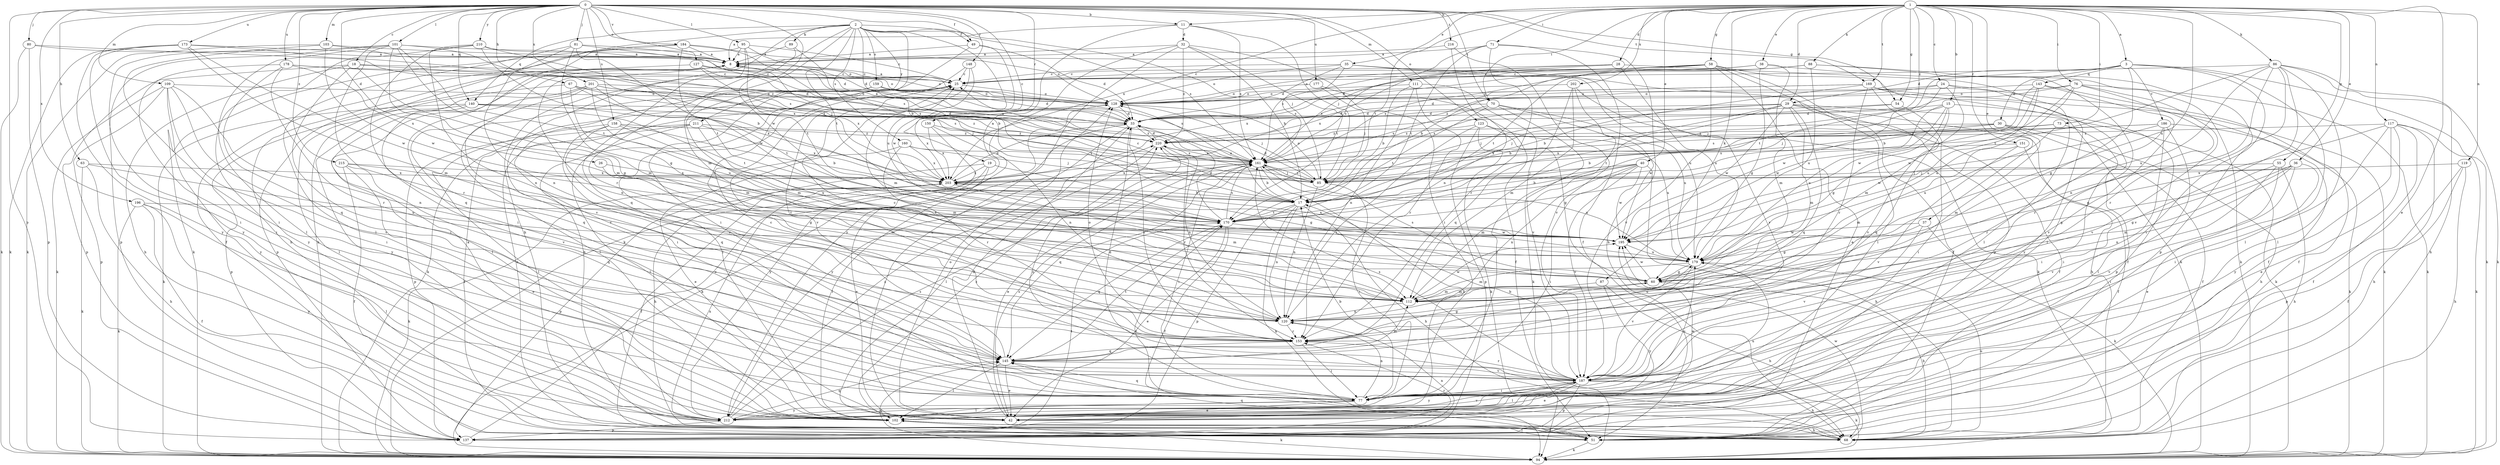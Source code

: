 strict digraph  {
0;
1;
2;
3;
8;
11;
15;
17;
18;
19;
24;
25;
26;
28;
29;
30;
32;
33;
35;
36;
37;
38;
40;
42;
49;
51;
54;
55;
58;
60;
63;
67;
68;
70;
71;
73;
76;
77;
80;
81;
85;
86;
87;
88;
89;
94;
95;
101;
102;
103;
109;
111;
112;
117;
119;
120;
123;
127;
128;
137;
140;
143;
145;
148;
150;
151;
153;
158;
159;
160;
161;
169;
170;
173;
177;
178;
179;
184;
186;
187;
195;
196;
201;
202;
203;
210;
211;
212;
215;
216;
220;
0 -> 11  [label=b];
0 -> 18  [label=c];
0 -> 19  [label=c];
0 -> 26  [label=d];
0 -> 49  [label=f];
0 -> 54  [label=g];
0 -> 63  [label=h];
0 -> 67  [label=h];
0 -> 70  [label=i];
0 -> 80  [label=j];
0 -> 81  [label=j];
0 -> 95  [label=l];
0 -> 101  [label=l];
0 -> 103  [label=m];
0 -> 109  [label=m];
0 -> 111  [label=m];
0 -> 123  [label=o];
0 -> 127  [label=o];
0 -> 137  [label=p];
0 -> 140  [label=q];
0 -> 148  [label=r];
0 -> 150  [label=r];
0 -> 158  [label=s];
0 -> 169  [label=t];
0 -> 173  [label=u];
0 -> 177  [label=u];
0 -> 178  [label=u];
0 -> 184  [label=v];
0 -> 195  [label=w];
0 -> 196  [label=x];
0 -> 201  [label=x];
0 -> 210  [label=y];
0 -> 215  [label=z];
0 -> 216  [label=z];
1 -> 3  [label=a];
1 -> 11  [label=b];
1 -> 15  [label=b];
1 -> 24  [label=c];
1 -> 28  [label=d];
1 -> 29  [label=d];
1 -> 35  [label=e];
1 -> 36  [label=e];
1 -> 37  [label=e];
1 -> 38  [label=e];
1 -> 40  [label=e];
1 -> 42  [label=e];
1 -> 54  [label=g];
1 -> 55  [label=g];
1 -> 58  [label=g];
1 -> 70  [label=i];
1 -> 71  [label=i];
1 -> 73  [label=i];
1 -> 76  [label=i];
1 -> 86  [label=k];
1 -> 87  [label=k];
1 -> 88  [label=k];
1 -> 117  [label=n];
1 -> 119  [label=n];
1 -> 151  [label=r];
1 -> 169  [label=t];
1 -> 170  [label=t];
1 -> 179  [label=u];
1 -> 202  [label=x];
1 -> 203  [label=x];
1 -> 220  [label=z];
2 -> 17  [label=b];
2 -> 49  [label=f];
2 -> 68  [label=h];
2 -> 85  [label=j];
2 -> 89  [label=k];
2 -> 94  [label=k];
2 -> 112  [label=m];
2 -> 120  [label=n];
2 -> 140  [label=q];
2 -> 153  [label=r];
2 -> 159  [label=s];
2 -> 160  [label=s];
2 -> 161  [label=s];
2 -> 170  [label=t];
2 -> 179  [label=u];
2 -> 211  [label=y];
3 -> 29  [label=d];
3 -> 30  [label=d];
3 -> 60  [label=g];
3 -> 77  [label=i];
3 -> 94  [label=k];
3 -> 102  [label=l];
3 -> 143  [label=q];
3 -> 170  [label=t];
3 -> 186  [label=v];
8 -> 25  [label=c];
8 -> 120  [label=n];
8 -> 137  [label=p];
8 -> 187  [label=v];
11 -> 8  [label=a];
11 -> 32  [label=d];
11 -> 85  [label=j];
11 -> 94  [label=k];
11 -> 161  [label=s];
15 -> 33  [label=d];
15 -> 60  [label=g];
15 -> 85  [label=j];
15 -> 137  [label=p];
15 -> 145  [label=q];
15 -> 179  [label=u];
15 -> 195  [label=w];
17 -> 25  [label=c];
17 -> 68  [label=h];
17 -> 94  [label=k];
17 -> 120  [label=n];
17 -> 128  [label=o];
17 -> 137  [label=p];
17 -> 170  [label=t];
18 -> 25  [label=c];
18 -> 33  [label=d];
18 -> 60  [label=g];
18 -> 68  [label=h];
18 -> 77  [label=i];
18 -> 137  [label=p];
19 -> 42  [label=e];
19 -> 60  [label=g];
19 -> 68  [label=h];
19 -> 102  [label=l];
19 -> 203  [label=x];
24 -> 51  [label=f];
24 -> 112  [label=m];
24 -> 128  [label=o];
24 -> 195  [label=w];
24 -> 212  [label=y];
24 -> 220  [label=z];
25 -> 8  [label=a];
25 -> 94  [label=k];
25 -> 102  [label=l];
25 -> 128  [label=o];
26 -> 112  [label=m];
26 -> 203  [label=x];
28 -> 25  [label=c];
28 -> 102  [label=l];
28 -> 161  [label=s];
28 -> 179  [label=u];
28 -> 203  [label=x];
29 -> 17  [label=b];
29 -> 33  [label=d];
29 -> 51  [label=f];
29 -> 68  [label=h];
29 -> 85  [label=j];
29 -> 94  [label=k];
29 -> 112  [label=m];
29 -> 145  [label=q];
29 -> 161  [label=s];
29 -> 170  [label=t];
29 -> 195  [label=w];
30 -> 17  [label=b];
30 -> 51  [label=f];
30 -> 68  [label=h];
30 -> 112  [label=m];
30 -> 161  [label=s];
30 -> 220  [label=z];
32 -> 8  [label=a];
32 -> 17  [label=b];
32 -> 42  [label=e];
32 -> 77  [label=i];
32 -> 170  [label=t];
32 -> 212  [label=y];
32 -> 220  [label=z];
33 -> 8  [label=a];
33 -> 94  [label=k];
33 -> 153  [label=r];
33 -> 212  [label=y];
33 -> 220  [label=z];
35 -> 25  [label=c];
35 -> 33  [label=d];
35 -> 128  [label=o];
35 -> 137  [label=p];
35 -> 161  [label=s];
35 -> 179  [label=u];
35 -> 187  [label=v];
36 -> 60  [label=g];
36 -> 77  [label=i];
36 -> 85  [label=j];
36 -> 112  [label=m];
36 -> 120  [label=n];
36 -> 187  [label=v];
37 -> 60  [label=g];
37 -> 94  [label=k];
37 -> 187  [label=v];
37 -> 195  [label=w];
38 -> 25  [label=c];
38 -> 60  [label=g];
38 -> 94  [label=k];
38 -> 112  [label=m];
38 -> 203  [label=x];
40 -> 17  [label=b];
40 -> 68  [label=h];
40 -> 77  [label=i];
40 -> 85  [label=j];
40 -> 112  [label=m];
40 -> 120  [label=n];
40 -> 187  [label=v];
40 -> 195  [label=w];
42 -> 33  [label=d];
42 -> 128  [label=o];
42 -> 161  [label=s];
49 -> 8  [label=a];
49 -> 33  [label=d];
49 -> 77  [label=i];
49 -> 195  [label=w];
51 -> 25  [label=c];
51 -> 94  [label=k];
51 -> 102  [label=l];
51 -> 145  [label=q];
54 -> 33  [label=d];
54 -> 77  [label=i];
54 -> 85  [label=j];
55 -> 42  [label=e];
55 -> 60  [label=g];
55 -> 68  [label=h];
55 -> 85  [label=j];
55 -> 187  [label=v];
58 -> 17  [label=b];
58 -> 25  [label=c];
58 -> 42  [label=e];
58 -> 51  [label=f];
58 -> 94  [label=k];
58 -> 102  [label=l];
58 -> 128  [label=o];
58 -> 161  [label=s];
58 -> 170  [label=t];
58 -> 187  [label=v];
60 -> 68  [label=h];
60 -> 112  [label=m];
60 -> 161  [label=s];
60 -> 195  [label=w];
63 -> 68  [label=h];
63 -> 94  [label=k];
63 -> 179  [label=u];
63 -> 203  [label=x];
67 -> 102  [label=l];
67 -> 112  [label=m];
67 -> 128  [label=o];
67 -> 161  [label=s];
67 -> 203  [label=x];
68 -> 170  [label=t];
68 -> 179  [label=u];
68 -> 195  [label=w];
68 -> 203  [label=x];
70 -> 33  [label=d];
70 -> 94  [label=k];
70 -> 161  [label=s];
70 -> 170  [label=t];
70 -> 179  [label=u];
70 -> 195  [label=w];
71 -> 8  [label=a];
71 -> 51  [label=f];
71 -> 68  [label=h];
71 -> 153  [label=r];
71 -> 161  [label=s];
71 -> 170  [label=t];
73 -> 77  [label=i];
73 -> 179  [label=u];
73 -> 203  [label=x];
73 -> 220  [label=z];
76 -> 85  [label=j];
76 -> 94  [label=k];
76 -> 128  [label=o];
76 -> 153  [label=r];
76 -> 179  [label=u];
76 -> 187  [label=v];
76 -> 195  [label=w];
77 -> 17  [label=b];
77 -> 42  [label=e];
77 -> 102  [label=l];
77 -> 120  [label=n];
77 -> 145  [label=q];
77 -> 179  [label=u];
77 -> 212  [label=y];
77 -> 220  [label=z];
80 -> 8  [label=a];
80 -> 85  [label=j];
80 -> 94  [label=k];
80 -> 137  [label=p];
81 -> 8  [label=a];
81 -> 17  [label=b];
81 -> 102  [label=l];
81 -> 112  [label=m];
81 -> 120  [label=n];
81 -> 161  [label=s];
85 -> 8  [label=a];
85 -> 33  [label=d];
85 -> 77  [label=i];
85 -> 120  [label=n];
85 -> 128  [label=o];
85 -> 161  [label=s];
86 -> 25  [label=c];
86 -> 68  [label=h];
86 -> 94  [label=k];
86 -> 102  [label=l];
86 -> 120  [label=n];
86 -> 153  [label=r];
86 -> 170  [label=t];
86 -> 179  [label=u];
86 -> 187  [label=v];
87 -> 68  [label=h];
87 -> 112  [label=m];
87 -> 212  [label=y];
88 -> 25  [label=c];
88 -> 33  [label=d];
88 -> 102  [label=l];
88 -> 137  [label=p];
88 -> 161  [label=s];
88 -> 179  [label=u];
89 -> 8  [label=a];
89 -> 17  [label=b];
89 -> 145  [label=q];
94 -> 145  [label=q];
95 -> 8  [label=a];
95 -> 25  [label=c];
95 -> 33  [label=d];
95 -> 77  [label=i];
95 -> 170  [label=t];
95 -> 187  [label=v];
101 -> 8  [label=a];
101 -> 60  [label=g];
101 -> 102  [label=l];
101 -> 112  [label=m];
101 -> 137  [label=p];
101 -> 153  [label=r];
101 -> 170  [label=t];
101 -> 212  [label=y];
101 -> 220  [label=z];
102 -> 51  [label=f];
102 -> 68  [label=h];
102 -> 94  [label=k];
102 -> 195  [label=w];
102 -> 220  [label=z];
103 -> 8  [label=a];
103 -> 77  [label=i];
103 -> 94  [label=k];
103 -> 128  [label=o];
103 -> 195  [label=w];
109 -> 77  [label=i];
109 -> 94  [label=k];
109 -> 120  [label=n];
109 -> 128  [label=o];
109 -> 137  [label=p];
109 -> 187  [label=v];
109 -> 212  [label=y];
111 -> 17  [label=b];
111 -> 120  [label=n];
111 -> 128  [label=o];
111 -> 153  [label=r];
111 -> 187  [label=v];
112 -> 120  [label=n];
112 -> 195  [label=w];
117 -> 42  [label=e];
117 -> 51  [label=f];
117 -> 60  [label=g];
117 -> 68  [label=h];
117 -> 77  [label=i];
117 -> 94  [label=k];
117 -> 212  [label=y];
117 -> 220  [label=z];
119 -> 51  [label=f];
119 -> 68  [label=h];
119 -> 137  [label=p];
119 -> 203  [label=x];
120 -> 25  [label=c];
120 -> 153  [label=r];
120 -> 179  [label=u];
123 -> 60  [label=g];
123 -> 94  [label=k];
123 -> 137  [label=p];
123 -> 153  [label=r];
123 -> 179  [label=u];
123 -> 220  [label=z];
127 -> 25  [label=c];
127 -> 128  [label=o];
127 -> 161  [label=s];
127 -> 203  [label=x];
127 -> 212  [label=y];
128 -> 33  [label=d];
128 -> 85  [label=j];
128 -> 203  [label=x];
137 -> 120  [label=n];
137 -> 128  [label=o];
137 -> 153  [label=r];
137 -> 170  [label=t];
140 -> 33  [label=d];
140 -> 94  [label=k];
140 -> 137  [label=p];
140 -> 170  [label=t];
140 -> 187  [label=v];
140 -> 220  [label=z];
143 -> 17  [label=b];
143 -> 51  [label=f];
143 -> 128  [label=o];
143 -> 179  [label=u];
143 -> 187  [label=v];
143 -> 195  [label=w];
145 -> 25  [label=c];
145 -> 42  [label=e];
145 -> 102  [label=l];
145 -> 112  [label=m];
145 -> 170  [label=t];
145 -> 187  [label=v];
148 -> 25  [label=c];
148 -> 68  [label=h];
148 -> 112  [label=m];
148 -> 187  [label=v];
150 -> 120  [label=n];
150 -> 203  [label=x];
150 -> 212  [label=y];
150 -> 220  [label=z];
151 -> 51  [label=f];
151 -> 112  [label=m];
151 -> 161  [label=s];
151 -> 187  [label=v];
153 -> 25  [label=c];
153 -> 60  [label=g];
153 -> 77  [label=i];
153 -> 128  [label=o];
153 -> 145  [label=q];
158 -> 17  [label=b];
158 -> 102  [label=l];
158 -> 145  [label=q];
158 -> 153  [label=r];
158 -> 179  [label=u];
158 -> 220  [label=z];
159 -> 33  [label=d];
159 -> 77  [label=i];
159 -> 102  [label=l];
159 -> 112  [label=m];
159 -> 128  [label=o];
159 -> 161  [label=s];
160 -> 42  [label=e];
160 -> 85  [label=j];
160 -> 153  [label=r];
160 -> 161  [label=s];
160 -> 203  [label=x];
161 -> 8  [label=a];
161 -> 17  [label=b];
161 -> 42  [label=e];
161 -> 77  [label=i];
161 -> 85  [label=j];
161 -> 102  [label=l];
161 -> 145  [label=q];
161 -> 179  [label=u];
161 -> 203  [label=x];
161 -> 220  [label=z];
169 -> 17  [label=b];
169 -> 33  [label=d];
169 -> 51  [label=f];
169 -> 94  [label=k];
169 -> 128  [label=o];
169 -> 153  [label=r];
169 -> 187  [label=v];
170 -> 33  [label=d];
170 -> 42  [label=e];
170 -> 51  [label=f];
170 -> 145  [label=q];
170 -> 161  [label=s];
170 -> 195  [label=w];
173 -> 8  [label=a];
173 -> 77  [label=i];
173 -> 94  [label=k];
173 -> 112  [label=m];
173 -> 161  [label=s];
173 -> 195  [label=w];
173 -> 212  [label=y];
177 -> 51  [label=f];
177 -> 85  [label=j];
177 -> 128  [label=o];
178 -> 25  [label=c];
178 -> 77  [label=i];
178 -> 128  [label=o];
178 -> 145  [label=q];
178 -> 153  [label=r];
178 -> 203  [label=x];
179 -> 60  [label=g];
179 -> 112  [label=m];
179 -> 187  [label=v];
184 -> 8  [label=a];
184 -> 33  [label=d];
184 -> 51  [label=f];
184 -> 94  [label=k];
184 -> 128  [label=o];
184 -> 195  [label=w];
186 -> 77  [label=i];
186 -> 94  [label=k];
186 -> 102  [label=l];
186 -> 153  [label=r];
186 -> 195  [label=w];
186 -> 203  [label=x];
186 -> 220  [label=z];
187 -> 17  [label=b];
187 -> 33  [label=d];
187 -> 42  [label=e];
187 -> 68  [label=h];
187 -> 77  [label=i];
187 -> 94  [label=k];
187 -> 102  [label=l];
187 -> 137  [label=p];
187 -> 153  [label=r];
187 -> 161  [label=s];
187 -> 212  [label=y];
195 -> 179  [label=u];
195 -> 203  [label=x];
196 -> 51  [label=f];
196 -> 94  [label=k];
196 -> 102  [label=l];
196 -> 170  [label=t];
196 -> 212  [label=y];
201 -> 85  [label=j];
201 -> 102  [label=l];
201 -> 128  [label=o];
201 -> 145  [label=q];
201 -> 170  [label=t];
201 -> 179  [label=u];
201 -> 212  [label=y];
201 -> 220  [label=z];
202 -> 94  [label=k];
202 -> 112  [label=m];
202 -> 128  [label=o];
202 -> 145  [label=q];
202 -> 212  [label=y];
203 -> 17  [label=b];
203 -> 33  [label=d];
203 -> 51  [label=f];
203 -> 94  [label=k];
203 -> 112  [label=m];
203 -> 137  [label=p];
210 -> 8  [label=a];
210 -> 68  [label=h];
210 -> 120  [label=n];
210 -> 145  [label=q];
210 -> 170  [label=t];
210 -> 203  [label=x];
211 -> 51  [label=f];
211 -> 102  [label=l];
211 -> 112  [label=m];
211 -> 137  [label=p];
211 -> 203  [label=x];
211 -> 220  [label=z];
212 -> 8  [label=a];
212 -> 137  [label=p];
212 -> 145  [label=q];
212 -> 161  [label=s];
212 -> 179  [label=u];
212 -> 187  [label=v];
212 -> 220  [label=z];
215 -> 42  [label=e];
215 -> 51  [label=f];
215 -> 60  [label=g];
215 -> 145  [label=q];
215 -> 203  [label=x];
216 -> 8  [label=a];
216 -> 120  [label=n];
216 -> 187  [label=v];
220 -> 33  [label=d];
220 -> 102  [label=l];
220 -> 120  [label=n];
220 -> 153  [label=r];
220 -> 161  [label=s];
}
